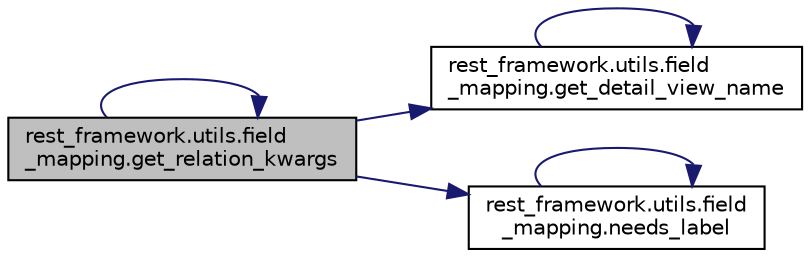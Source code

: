 digraph "rest_framework.utils.field_mapping.get_relation_kwargs"
{
 // LATEX_PDF_SIZE
  edge [fontname="Helvetica",fontsize="10",labelfontname="Helvetica",labelfontsize="10"];
  node [fontname="Helvetica",fontsize="10",shape=record];
  rankdir="LR";
  Node1 [label="rest_framework.utils.field\l_mapping.get_relation_kwargs",height=0.2,width=0.4,color="black", fillcolor="grey75", style="filled", fontcolor="black",tooltip=" "];
  Node1 -> Node2 [color="midnightblue",fontsize="10",style="solid",fontname="Helvetica"];
  Node2 [label="rest_framework.utils.field\l_mapping.get_detail_view_name",height=0.2,width=0.4,color="black", fillcolor="white", style="filled",URL="$d0/df3/namespacerest__framework_1_1utils_1_1field__mapping.html#a091987e3004eddb2dce290018fe590ad",tooltip=" "];
  Node2 -> Node2 [color="midnightblue",fontsize="10",style="solid",fontname="Helvetica"];
  Node1 -> Node1 [color="midnightblue",fontsize="10",style="solid",fontname="Helvetica"];
  Node1 -> Node3 [color="midnightblue",fontsize="10",style="solid",fontname="Helvetica"];
  Node3 [label="rest_framework.utils.field\l_mapping.needs_label",height=0.2,width=0.4,color="black", fillcolor="white", style="filled",URL="$d0/df3/namespacerest__framework_1_1utils_1_1field__mapping.html#a1db2b32f75a0f2ec0eafc713191ef354",tooltip=" "];
  Node3 -> Node3 [color="midnightblue",fontsize="10",style="solid",fontname="Helvetica"];
}
